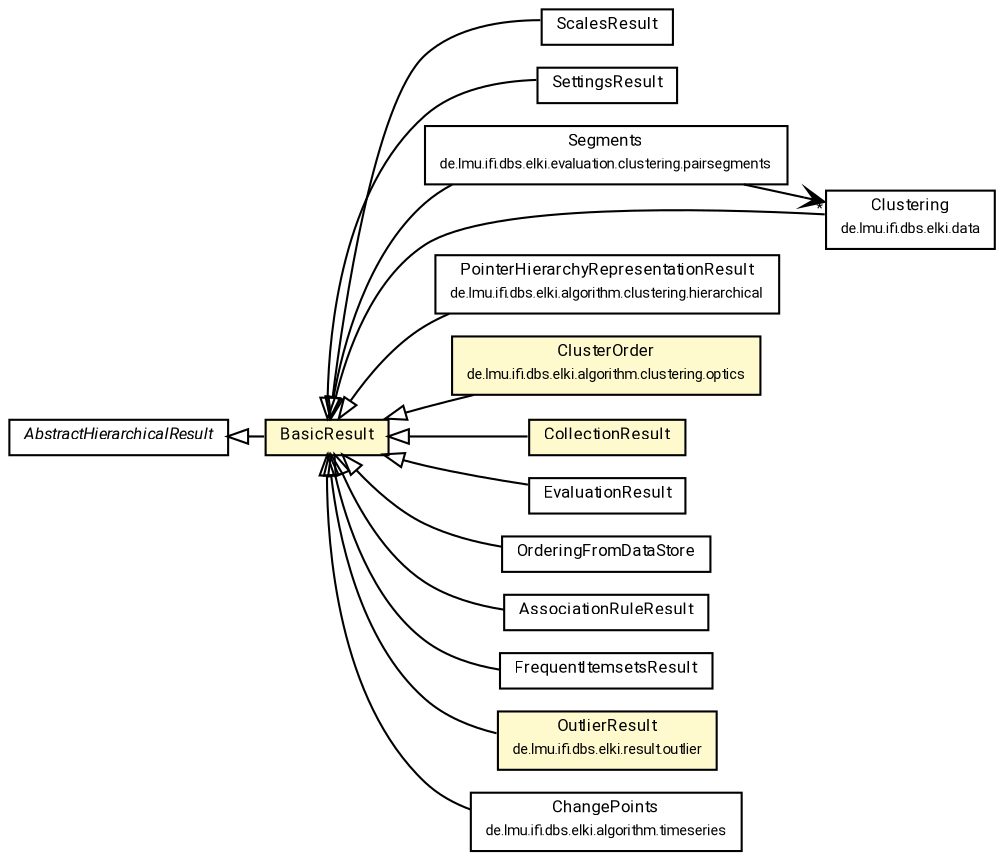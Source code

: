 #!/usr/local/bin/dot
#
# Class diagram 
# Generated by UMLGraph version R5_7_2-60-g0e99a6 (http://www.spinellis.gr/umlgraph/)
#

digraph G {
	graph [fontnames="svg"]
	edge [fontname="Roboto",fontsize=7,labelfontname="Roboto",labelfontsize=7,color="black"];
	node [fontname="Roboto",fontcolor="black",fontsize=8,shape=plaintext,margin=0,width=0,height=0];
	nodesep=0.15;
	ranksep=0.25;
	rankdir=LR;
	// de.lmu.ifi.dbs.elki.result.ScalesResult
	c1840994 [label=<<table title="de.lmu.ifi.dbs.elki.result.ScalesResult" border="0" cellborder="1" cellspacing="0" cellpadding="2" href="ScalesResult.html" target="_parent">
		<tr><td><table border="0" cellspacing="0" cellpadding="1">
		<tr><td align="center" balign="center"> <font face="Roboto">ScalesResult</font> </td></tr>
		</table></td></tr>
		</table>>, URL="ScalesResult.html"];
	// de.lmu.ifi.dbs.elki.result.SettingsResult
	c1841006 [label=<<table title="de.lmu.ifi.dbs.elki.result.SettingsResult" border="0" cellborder="1" cellspacing="0" cellpadding="2" href="SettingsResult.html" target="_parent">
		<tr><td><table border="0" cellspacing="0" cellpadding="1">
		<tr><td align="center" balign="center"> <font face="Roboto">SettingsResult</font> </td></tr>
		</table></td></tr>
		</table>>, URL="SettingsResult.html"];
	// de.lmu.ifi.dbs.elki.evaluation.clustering.pairsegments.Segments
	c1841522 [label=<<table title="de.lmu.ifi.dbs.elki.evaluation.clustering.pairsegments.Segments" border="0" cellborder="1" cellspacing="0" cellpadding="2" href="../evaluation/clustering/pairsegments/Segments.html" target="_parent">
		<tr><td><table border="0" cellspacing="0" cellpadding="1">
		<tr><td align="center" balign="center"> <font face="Roboto">Segments</font> </td></tr>
		<tr><td align="center" balign="center"> <font face="Roboto" point-size="7.0">de.lmu.ifi.dbs.elki.evaluation.clustering.pairsegments</font> </td></tr>
		</table></td></tr>
		</table>>, URL="../evaluation/clustering/pairsegments/Segments.html"];
	// de.lmu.ifi.dbs.elki.data.Clustering<M extends de.lmu.ifi.dbs.elki.data.model.Model>
	c1841523 [label=<<table title="de.lmu.ifi.dbs.elki.data.Clustering" border="0" cellborder="1" cellspacing="0" cellpadding="2" href="../data/Clustering.html" target="_parent">
		<tr><td><table border="0" cellspacing="0" cellpadding="1">
		<tr><td align="center" balign="center"> <font face="Roboto">Clustering</font> </td></tr>
		<tr><td align="center" balign="center"> <font face="Roboto" point-size="7.0">de.lmu.ifi.dbs.elki.data</font> </td></tr>
		</table></td></tr>
		</table>>, URL="../data/Clustering.html"];
	// de.lmu.ifi.dbs.elki.algorithm.clustering.hierarchical.PointerHierarchyRepresentationResult
	c1841582 [label=<<table title="de.lmu.ifi.dbs.elki.algorithm.clustering.hierarchical.PointerHierarchyRepresentationResult" border="0" cellborder="1" cellspacing="0" cellpadding="2" href="../algorithm/clustering/hierarchical/PointerHierarchyRepresentationResult.html" target="_parent">
		<tr><td><table border="0" cellspacing="0" cellpadding="1">
		<tr><td align="center" balign="center"> <font face="Roboto">PointerHierarchyRepresentationResult</font> </td></tr>
		<tr><td align="center" balign="center"> <font face="Roboto" point-size="7.0">de.lmu.ifi.dbs.elki.algorithm.clustering.hierarchical</font> </td></tr>
		</table></td></tr>
		</table>>, URL="../algorithm/clustering/hierarchical/PointerHierarchyRepresentationResult.html"];
	// de.lmu.ifi.dbs.elki.algorithm.clustering.optics.ClusterOrder
	c1841702 [label=<<table title="de.lmu.ifi.dbs.elki.algorithm.clustering.optics.ClusterOrder" border="0" cellborder="1" cellspacing="0" cellpadding="2" bgcolor="LemonChiffon" href="../algorithm/clustering/optics/ClusterOrder.html" target="_parent">
		<tr><td><table border="0" cellspacing="0" cellpadding="1">
		<tr><td align="center" balign="center"> <font face="Roboto">ClusterOrder</font> </td></tr>
		<tr><td align="center" balign="center"> <font face="Roboto" point-size="7.0">de.lmu.ifi.dbs.elki.algorithm.clustering.optics</font> </td></tr>
		</table></td></tr>
		</table>>, URL="../algorithm/clustering/optics/ClusterOrder.html"];
	// de.lmu.ifi.dbs.elki.result.BasicResult
	c1841993 [label=<<table title="de.lmu.ifi.dbs.elki.result.BasicResult" border="0" cellborder="1" cellspacing="0" cellpadding="2" bgcolor="lemonChiffon" href="BasicResult.html" target="_parent">
		<tr><td><table border="0" cellspacing="0" cellpadding="1">
		<tr><td align="center" balign="center"> <font face="Roboto">BasicResult</font> </td></tr>
		</table></td></tr>
		</table>>, URL="BasicResult.html"];
	// de.lmu.ifi.dbs.elki.result.CollectionResult<O>
	c1841994 [label=<<table title="de.lmu.ifi.dbs.elki.result.CollectionResult" border="0" cellborder="1" cellspacing="0" cellpadding="2" bgcolor="LemonChiffon" href="CollectionResult.html" target="_parent">
		<tr><td><table border="0" cellspacing="0" cellpadding="1">
		<tr><td align="center" balign="center"> <font face="Roboto">CollectionResult</font> </td></tr>
		</table></td></tr>
		</table>>, URL="CollectionResult.html"];
	// de.lmu.ifi.dbs.elki.result.EvaluationResult
	c1841996 [label=<<table title="de.lmu.ifi.dbs.elki.result.EvaluationResult" border="0" cellborder="1" cellspacing="0" cellpadding="2" href="EvaluationResult.html" target="_parent">
		<tr><td><table border="0" cellspacing="0" cellpadding="1">
		<tr><td align="center" balign="center"> <font face="Roboto">EvaluationResult</font> </td></tr>
		</table></td></tr>
		</table>>, URL="EvaluationResult.html"];
	// de.lmu.ifi.dbs.elki.result.OrderingFromDataStore<T extends java.lang.Comparable<T>>
	c1842000 [label=<<table title="de.lmu.ifi.dbs.elki.result.OrderingFromDataStore" border="0" cellborder="1" cellspacing="0" cellpadding="2" href="OrderingFromDataStore.html" target="_parent">
		<tr><td><table border="0" cellspacing="0" cellpadding="1">
		<tr><td align="center" balign="center"> <font face="Roboto">OrderingFromDataStore</font> </td></tr>
		</table></td></tr>
		</table>>, URL="OrderingFromDataStore.html"];
	// de.lmu.ifi.dbs.elki.result.AbstractHierarchicalResult
	c1842064 [label=<<table title="de.lmu.ifi.dbs.elki.result.AbstractHierarchicalResult" border="0" cellborder="1" cellspacing="0" cellpadding="2" href="AbstractHierarchicalResult.html" target="_parent">
		<tr><td><table border="0" cellspacing="0" cellpadding="1">
		<tr><td align="center" balign="center"> <font face="Roboto"><i>AbstractHierarchicalResult</i></font> </td></tr>
		</table></td></tr>
		</table>>, URL="AbstractHierarchicalResult.html"];
	// de.lmu.ifi.dbs.elki.result.AssociationRuleResult
	c1843741 [label=<<table title="de.lmu.ifi.dbs.elki.result.AssociationRuleResult" border="0" cellborder="1" cellspacing="0" cellpadding="2" href="AssociationRuleResult.html" target="_parent">
		<tr><td><table border="0" cellspacing="0" cellpadding="1">
		<tr><td align="center" balign="center"> <font face="Roboto">AssociationRuleResult</font> </td></tr>
		</table></td></tr>
		</table>>, URL="AssociationRuleResult.html"];
	// de.lmu.ifi.dbs.elki.result.FrequentItemsetsResult
	c1843742 [label=<<table title="de.lmu.ifi.dbs.elki.result.FrequentItemsetsResult" border="0" cellborder="1" cellspacing="0" cellpadding="2" href="FrequentItemsetsResult.html" target="_parent">
		<tr><td><table border="0" cellspacing="0" cellpadding="1">
		<tr><td align="center" balign="center"> <font face="Roboto">FrequentItemsetsResult</font> </td></tr>
		</table></td></tr>
		</table>>, URL="FrequentItemsetsResult.html"];
	// de.lmu.ifi.dbs.elki.result.outlier.OutlierResult
	c1843835 [label=<<table title="de.lmu.ifi.dbs.elki.result.outlier.OutlierResult" border="0" cellborder="1" cellspacing="0" cellpadding="2" bgcolor="LemonChiffon" href="outlier/OutlierResult.html" target="_parent">
		<tr><td><table border="0" cellspacing="0" cellpadding="1">
		<tr><td align="center" balign="center"> <font face="Roboto">OutlierResult</font> </td></tr>
		<tr><td align="center" balign="center"> <font face="Roboto" point-size="7.0">de.lmu.ifi.dbs.elki.result.outlier</font> </td></tr>
		</table></td></tr>
		</table>>, URL="outlier/OutlierResult.html"];
	// de.lmu.ifi.dbs.elki.algorithm.timeseries.ChangePoints
	c1844075 [label=<<table title="de.lmu.ifi.dbs.elki.algorithm.timeseries.ChangePoints" border="0" cellborder="1" cellspacing="0" cellpadding="2" href="../algorithm/timeseries/ChangePoints.html" target="_parent">
		<tr><td><table border="0" cellspacing="0" cellpadding="1">
		<tr><td align="center" balign="center"> <font face="Roboto">ChangePoints</font> </td></tr>
		<tr><td align="center" balign="center"> <font face="Roboto" point-size="7.0">de.lmu.ifi.dbs.elki.algorithm.timeseries</font> </td></tr>
		</table></td></tr>
		</table>>, URL="../algorithm/timeseries/ChangePoints.html"];
	// de.lmu.ifi.dbs.elki.result.ScalesResult extends de.lmu.ifi.dbs.elki.result.BasicResult
	c1841993 -> c1840994 [arrowtail=empty,dir=back,weight=10];
	// de.lmu.ifi.dbs.elki.result.SettingsResult extends de.lmu.ifi.dbs.elki.result.BasicResult
	c1841993 -> c1841006 [arrowtail=empty,dir=back,weight=10];
	// de.lmu.ifi.dbs.elki.evaluation.clustering.pairsegments.Segments extends de.lmu.ifi.dbs.elki.result.BasicResult
	c1841993 -> c1841522 [arrowtail=empty,dir=back,weight=10];
	// de.lmu.ifi.dbs.elki.data.Clustering<M extends de.lmu.ifi.dbs.elki.data.model.Model> extends de.lmu.ifi.dbs.elki.result.BasicResult
	c1841993 -> c1841523 [arrowtail=empty,dir=back,weight=10];
	// de.lmu.ifi.dbs.elki.algorithm.clustering.hierarchical.PointerHierarchyRepresentationResult extends de.lmu.ifi.dbs.elki.result.BasicResult
	c1841993 -> c1841582 [arrowtail=empty,dir=back,weight=10];
	// de.lmu.ifi.dbs.elki.algorithm.clustering.optics.ClusterOrder extends de.lmu.ifi.dbs.elki.result.BasicResult
	c1841993 -> c1841702 [arrowtail=empty,dir=back,weight=10];
	// de.lmu.ifi.dbs.elki.result.BasicResult extends de.lmu.ifi.dbs.elki.result.AbstractHierarchicalResult
	c1842064 -> c1841993 [arrowtail=empty,dir=back,weight=10];
	// de.lmu.ifi.dbs.elki.result.CollectionResult<O> extends de.lmu.ifi.dbs.elki.result.BasicResult
	c1841993 -> c1841994 [arrowtail=empty,dir=back,weight=10];
	// de.lmu.ifi.dbs.elki.result.EvaluationResult extends de.lmu.ifi.dbs.elki.result.BasicResult
	c1841993 -> c1841996 [arrowtail=empty,dir=back,weight=10];
	// de.lmu.ifi.dbs.elki.result.OrderingFromDataStore<T extends java.lang.Comparable<T>> extends de.lmu.ifi.dbs.elki.result.BasicResult
	c1841993 -> c1842000 [arrowtail=empty,dir=back,weight=10];
	// de.lmu.ifi.dbs.elki.result.AssociationRuleResult extends de.lmu.ifi.dbs.elki.result.BasicResult
	c1841993 -> c1843741 [arrowtail=empty,dir=back,weight=10];
	// de.lmu.ifi.dbs.elki.result.FrequentItemsetsResult extends de.lmu.ifi.dbs.elki.result.BasicResult
	c1841993 -> c1843742 [arrowtail=empty,dir=back,weight=10];
	// de.lmu.ifi.dbs.elki.result.outlier.OutlierResult extends de.lmu.ifi.dbs.elki.result.BasicResult
	c1841993 -> c1843835 [arrowtail=empty,dir=back,weight=10];
	// de.lmu.ifi.dbs.elki.algorithm.timeseries.ChangePoints extends de.lmu.ifi.dbs.elki.result.BasicResult
	c1841993 -> c1844075 [arrowtail=empty,dir=back,weight=10];
	// de.lmu.ifi.dbs.elki.evaluation.clustering.pairsegments.Segments navassoc de.lmu.ifi.dbs.elki.data.Clustering<M extends de.lmu.ifi.dbs.elki.data.model.Model>
	c1841522 -> c1841523 [arrowhead=open,weight=1,headlabel="*"];
}

